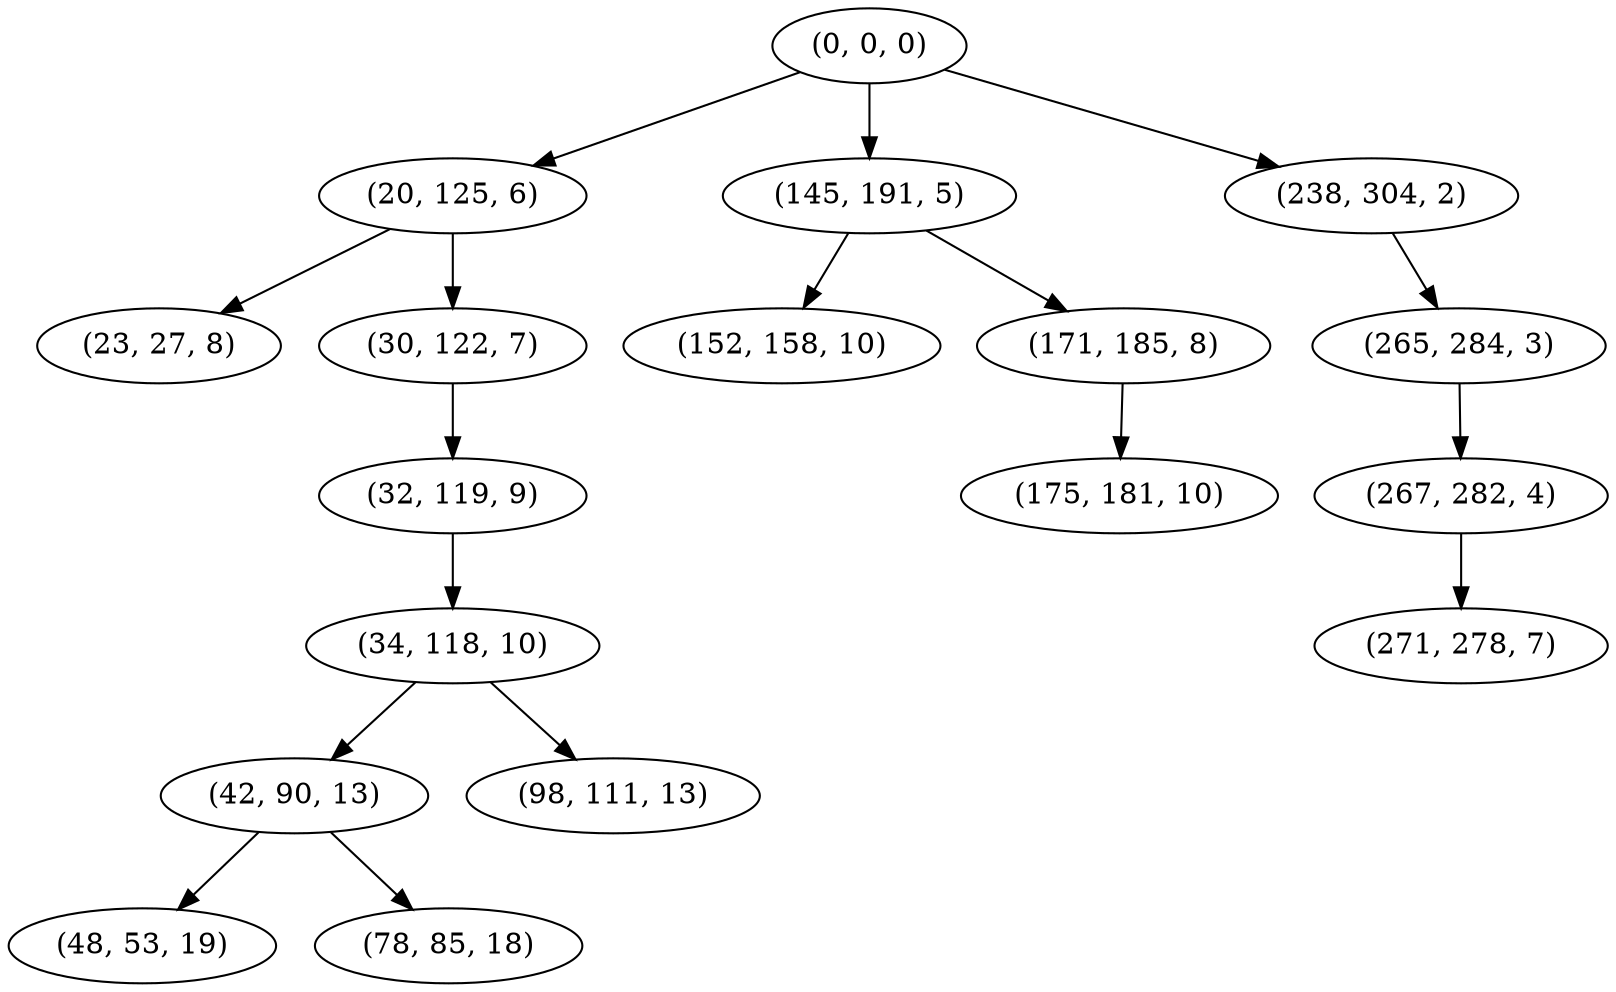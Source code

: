 digraph tree {
    "(0, 0, 0)";
    "(20, 125, 6)";
    "(23, 27, 8)";
    "(30, 122, 7)";
    "(32, 119, 9)";
    "(34, 118, 10)";
    "(42, 90, 13)";
    "(48, 53, 19)";
    "(78, 85, 18)";
    "(98, 111, 13)";
    "(145, 191, 5)";
    "(152, 158, 10)";
    "(171, 185, 8)";
    "(175, 181, 10)";
    "(238, 304, 2)";
    "(265, 284, 3)";
    "(267, 282, 4)";
    "(271, 278, 7)";
    "(0, 0, 0)" -> "(20, 125, 6)";
    "(0, 0, 0)" -> "(145, 191, 5)";
    "(0, 0, 0)" -> "(238, 304, 2)";
    "(20, 125, 6)" -> "(23, 27, 8)";
    "(20, 125, 6)" -> "(30, 122, 7)";
    "(30, 122, 7)" -> "(32, 119, 9)";
    "(32, 119, 9)" -> "(34, 118, 10)";
    "(34, 118, 10)" -> "(42, 90, 13)";
    "(34, 118, 10)" -> "(98, 111, 13)";
    "(42, 90, 13)" -> "(48, 53, 19)";
    "(42, 90, 13)" -> "(78, 85, 18)";
    "(145, 191, 5)" -> "(152, 158, 10)";
    "(145, 191, 5)" -> "(171, 185, 8)";
    "(171, 185, 8)" -> "(175, 181, 10)";
    "(238, 304, 2)" -> "(265, 284, 3)";
    "(265, 284, 3)" -> "(267, 282, 4)";
    "(267, 282, 4)" -> "(271, 278, 7)";
}
